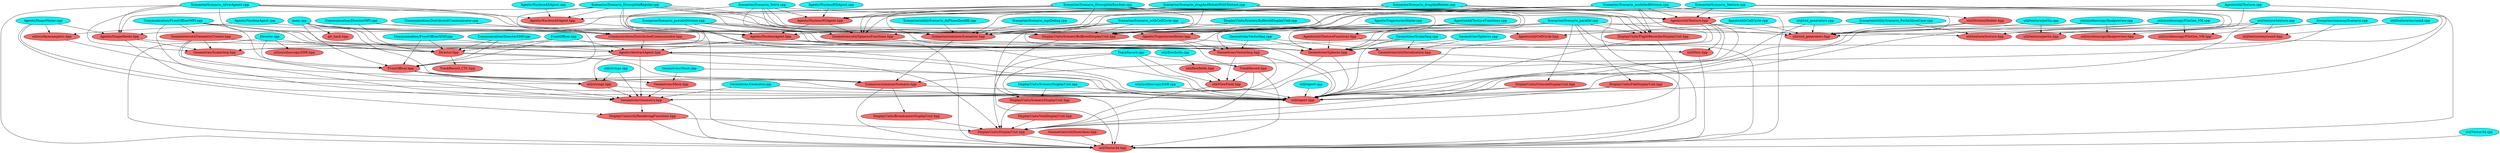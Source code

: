 digraph G {
"Agents/AbstractAgent.hpp" [label="Agents/AbstractAgent.hpp", fillcolor=indianred1, style=filled, shape=oval];
"util/strings.hpp" [label="util/strings.hpp", fillcolor=indianred1, style=filled, shape=oval];
"DisplayUnits/DisplayUnit.hpp" [label="DisplayUnits/DisplayUnit.hpp", fillcolor=indianred1, style=filled, shape=oval];
"util/report.hpp" [label="util/report.hpp", fillcolor=indianred1, style=filled, shape=oval];
"Geometries/Geometry.hpp" [label="Geometries/Geometry.hpp", fillcolor=indianred1, style=filled, shape=oval];
"FrontOfficer.hpp" [label="FrontOfficer.hpp", fillcolor=indianred1, style=filled, shape=oval];
"util/Vector3d.hpp" [label="util/Vector3d.hpp", fillcolor=indianred1, style=filled, shape=oval];
"Scenarios/common/Scenario.hpp" [label="Scenarios/common/Scenario.hpp", fillcolor=indianred1, style=filled, shape=oval];
"DisplayUnits/util/RenderingFunctions.hpp" [label="DisplayUnits/util/RenderingFunctions.hpp", fillcolor=indianred1, style=filled, shape=oval];
"Agents/Nucleus4SAgent.cpp" [label="Agents/Nucleus4SAgent.cpp", fillcolor=cyan, style=filled, shape=oval];
"Agents/Nucleus4SAgent.hpp" [label="Agents/Nucleus4SAgent.hpp", fillcolor=indianred1, style=filled, shape=oval];
"Agents/NucleusAgent.hpp" [label="Agents/NucleusAgent.hpp", fillcolor=indianred1, style=filled, shape=oval];
"Geometries/Spheres.hpp" [label="Geometries/Spheres.hpp", fillcolor=indianred1, style=filled, shape=oval];
"Agents/NucleusAgent.cpp" [label="Agents/NucleusAgent.cpp", fillcolor=cyan, style=filled, shape=oval];
"util/surfacesamplers.hpp" [label="util/surfacesamplers.hpp", fillcolor=indianred1, style=filled, shape=oval];
"Agents/NucleusNSAgent.cpp" [label="Agents/NucleusNSAgent.cpp", fillcolor=cyan, style=filled, shape=oval];
"Agents/NucleusNSAgent.hpp" [label="Agents/NucleusNSAgent.hpp", fillcolor=indianred1, style=filled, shape=oval];
"Geometries/util/SpheresFunctions.hpp" [label="Geometries/util/SpheresFunctions.hpp", fillcolor=indianred1, style=filled, shape=oval];
"Agents/ShapeHinter.cpp" [label="Agents/ShapeHinter.cpp", fillcolor=cyan, style=filled, shape=oval];
"Agents/ShapeHinter.hpp" [label="Agents/ShapeHinter.hpp", fillcolor=indianred1, style=filled, shape=oval];
"Geometries/ScalarImg.hpp" [label="Geometries/ScalarImg.hpp", fillcolor=indianred1, style=filled, shape=oval];
"Agents/TrajectoriesHinter.cpp" [label="Agents/TrajectoriesHinter.cpp", fillcolor=cyan, style=filled, shape=oval];
"Agents/TrajectoriesHinter.hpp" [label="Agents/TrajectoriesHinter.hpp", fillcolor=indianred1, style=filled, shape=oval];
"TrackRecord.hpp" [label="TrackRecord.hpp", fillcolor=indianred1, style=filled, shape=oval];
"Geometries/VectorImg.hpp" [label="Geometries/VectorImg.hpp", fillcolor=indianred1, style=filled, shape=oval];
"util/FlowField.hpp" [label="util/FlowField.hpp", fillcolor=indianred1, style=filled, shape=oval];
"Agents/util/CellCycle.cpp" [label="Agents/util/CellCycle.cpp", fillcolor=cyan, style=filled, shape=oval];
"Agents/util/CellCycle.hpp" [label="Agents/util/CellCycle.hpp", fillcolor=indianred1, style=filled, shape=oval];
"util/rnd_generators.hpp" [label="util/rnd_generators.hpp", fillcolor=indianred1, style=filled, shape=oval];
"Agents/util/Texture.cpp" [label="Agents/util/Texture.cpp", fillcolor=cyan, style=filled, shape=oval];
"util/texture/texture.hpp" [label="util/texture/texture.hpp", fillcolor=indianred1, style=filled, shape=oval];
"Agents/util/Texture.hpp" [label="Agents/util/Texture.hpp", fillcolor=indianred1, style=filled, shape=oval];
"util/Dots.hpp" [label="util/Dots.hpp", fillcolor=indianred1, style=filled, shape=oval];
"Agents/util/TextureFunctions.cpp" [label="Agents/util/TextureFunctions.cpp", fillcolor=cyan, style=filled, shape=oval];
"Agents/util/TextureFunctions.hpp" [label="Agents/util/TextureFunctions.hpp", fillcolor=indianred1, style=filled, shape=oval];
"Communication/DirectorMPI.cpp" [label="Communication/DirectorMPI.cpp", fillcolor=cyan, style=filled, shape=oval];
"Director.hpp" [label="Director.hpp", fillcolor=indianred1, style=filled, shape=oval];
"Communication/DistributedCommunicator.hpp" [label="Communication/DistributedCommunicator.hpp", fillcolor=indianred1, style=filled, shape=oval];
"TrackRecord_CTC.hpp" [label="TrackRecord_CTC.hpp", fillcolor=indianred1, style=filled, shape=oval];
"Communication/DirectorSMP.cpp" [label="Communication/DirectorSMP.cpp", fillcolor=cyan, style=filled, shape=oval];
"Communication/DistributedCommunicator.cpp" [label="Communication/DistributedCommunicator.cpp", fillcolor=cyan, style=filled, shape=oval];
"Communication/FrontOfficerMPI.cpp" [label="Communication/FrontOfficerMPI.cpp", fillcolor=cyan, style=filled, shape=oval];
"Geometries/util/GeometryCreator.hpp" [label="Geometries/util/GeometryCreator.hpp", fillcolor=indianred1, style=filled, shape=oval];
"Geometries/Mesh.hpp" [label="Geometries/Mesh.hpp", fillcolor=indianred1, style=filled, shape=oval];
"Communication/FrontOfficerSMP.cpp" [label="Communication/FrontOfficerSMP.cpp", fillcolor=cyan, style=filled, shape=oval];
"Director.cpp" [label="Director.cpp", fillcolor=cyan, style=filled, shape=oval];
"util/synthoscopy/SNR.hpp" [label="util/synthoscopy/SNR.hpp", fillcolor=indianred1, style=filled, shape=oval];
"DisplayUnits/BroadcasterDisplayUnit.hpp" [label="DisplayUnits/BroadcasterDisplayUnit.hpp", fillcolor=indianred1, style=filled, shape=oval];
"DisplayUnits/ConsoleDisplayUnit.hpp" [label="DisplayUnits/ConsoleDisplayUnit.hpp", fillcolor=indianred1, style=filled, shape=oval];
"DisplayUnits/FileDisplayUnit.hpp" [label="DisplayUnits/FileDisplayUnit.hpp", fillcolor=indianred1, style=filled, shape=oval];
"DisplayUnits/FlightRecorderDisplayUnit.hpp" [label="DisplayUnits/FlightRecorderDisplayUnit.hpp", fillcolor=indianred1, style=filled, shape=oval];
"DisplayUnits/SceneryBufferedDisplayUnit.cpp" [label="DisplayUnits/SceneryBufferedDisplayUnit.cpp", fillcolor=cyan, style=filled, shape=oval];
"DisplayUnits/SceneryBufferedDisplayUnit.hpp" [label="DisplayUnits/SceneryBufferedDisplayUnit.hpp", fillcolor=indianred1, style=filled, shape=oval];
"DisplayUnits/SceneryDisplayUnit.hpp" [label="DisplayUnits/SceneryDisplayUnit.hpp", fillcolor=indianred1, style=filled, shape=oval];
"DisplayUnits/SceneryDisplayUnit.cpp" [label="DisplayUnits/SceneryDisplayUnit.cpp", fillcolor=cyan, style=filled, shape=oval];
"DisplayUnits/VoidDisplayUnit.hpp" [label="DisplayUnits/VoidDisplayUnit.hpp", fillcolor=indianred1, style=filled, shape=oval];
"FrontOfficer.cpp" [label="FrontOfficer.cpp", fillcolor=cyan, style=filled, shape=oval];
"Geometries/Geometry.cpp" [label="Geometries/Geometry.cpp", fillcolor=cyan, style=filled, shape=oval];
"Geometries/Mesh.cpp" [label="Geometries/Mesh.cpp", fillcolor=cyan, style=filled, shape=oval];
"Geometries/ScalarImg.cpp" [label="Geometries/ScalarImg.cpp", fillcolor=cyan, style=filled, shape=oval];
"Geometries/util/Serialization.hpp" [label="Geometries/util/Serialization.hpp", fillcolor=indianred1, style=filled, shape=oval];
"Geometries/Spheres.cpp" [label="Geometries/Spheres.cpp", fillcolor=cyan, style=filled, shape=oval];
"Geometries/util/InnerAxes.hpp" [label="Geometries/util/InnerAxes.hpp", fillcolor=indianred1, style=filled, shape=oval];
"Geometries/VectorImg.cpp" [label="Geometries/VectorImg.cpp", fillcolor=cyan, style=filled, shape=oval];
"main.cpp" [label="main.cpp", fillcolor=cyan, style=filled, shape=oval];
"git_hash.hpp" [label="git_hash.hpp", fillcolor=indianred1, style=filled, shape=oval];
"Scenarios/common/Scenarios.hpp" [label="Scenarios/common/Scenarios.hpp", fillcolor=indianred1, style=filled, shape=oval];
"Scenarios/common/Scenario.cpp" [label="Scenarios/common/Scenario.cpp", fillcolor=cyan, style=filled, shape=oval];
"util/synthoscopy/finalpreview.hpp" [label="util/synthoscopy/finalpreview.hpp", fillcolor=indianred1, style=filled, shape=oval];
"util/synthoscopy/FiloGen_VM.hpp" [label="util/synthoscopy/FiloGen_VM.hpp", fillcolor=indianred1, style=filled, shape=oval];
"Scenarios/Scenario_AFewAgents.cpp" [label="Scenarios/Scenario_AFewAgents.cpp", fillcolor=cyan, style=filled, shape=oval];
"Scenarios/Scenario_dragAndRotate.cpp" [label="Scenarios/Scenario_dragAndRotate.cpp", fillcolor=cyan, style=filled, shape=oval];
"Scenarios/Scenario_dragAndRotateWithTexture.cpp" [label="Scenarios/Scenario_dragAndRotateWithTexture.cpp", fillcolor=cyan, style=filled, shape=oval];
"Scenarios/Scenario_DrosophilaRandom.cpp" [label="Scenarios/Scenario_DrosophilaRandom.cpp", fillcolor=cyan, style=filled, shape=oval];
"Scenarios/Scenario_DrosophilaRegular.cpp" [label="Scenarios/Scenario_DrosophilaRegular.cpp", fillcolor=cyan, style=filled, shape=oval];
"Scenarios/Scenario_modelledDivision.cpp" [label="Scenarios/Scenario_modelledDivision.cpp", fillcolor=cyan, style=filled, shape=oval];
"util/DivisionModels.hpp" [label="util/DivisionModels.hpp", fillcolor=indianred1, style=filled, shape=oval];
"Scenarios/Scenario_mpiDebug.cpp" [label="Scenarios/Scenario_mpiDebug.cpp", fillcolor=cyan, style=filled, shape=oval];
"Scenarios/Scenario_parallel.cpp" [label="Scenarios/Scenario_parallel.cpp", fillcolor=cyan, style=filled, shape=oval];
"Scenarios/Scenario_pseudoDivision.cpp" [label="Scenarios/Scenario_pseudoDivision.cpp", fillcolor=cyan, style=filled, shape=oval];
"Scenarios/Scenario_Tetris.cpp" [label="Scenarios/Scenario_Tetris.cpp", fillcolor=cyan, style=filled, shape=oval];
"Scenarios/Scenario_Texture.cpp" [label="Scenarios/Scenario_Texture.cpp", fillcolor=cyan, style=filled, shape=oval];
"Scenarios/Scenario_withCellCycle.cpp" [label="Scenarios/Scenario_withCellCycle.cpp", fillcolor=cyan, style=filled, shape=oval];
"Scenarios/utilityScenario_doPhaseIIandIII.cpp" [label="Scenarios/utilityScenario_doPhaseIIandIII.cpp", fillcolor=cyan, style=filled, shape=oval];
"Scenarios/utilityScenario_PerlinShowCase.cpp" [label="Scenarios/utilityScenario_PerlinShowCase.cpp", fillcolor=cyan, style=filled, shape=oval];
"TrackRecord.cpp" [label="TrackRecord.cpp", fillcolor=cyan, style=filled, shape=oval];
"util/flowfields.cpp" [label="util/flowfields.cpp", fillcolor=cyan, style=filled, shape=oval];
"util/flowfields.hpp" [label="util/flowfields.hpp", fillcolor=indianred1, style=filled, shape=oval];
"util/report.cpp" [label="util/report.cpp", fillcolor=cyan, style=filled, shape=oval];
"util/rnd_generators.cpp" [label="util/rnd_generators.cpp", fillcolor=cyan, style=filled, shape=oval];
"util/strings.cpp" [label="util/strings.cpp", fillcolor=cyan, style=filled, shape=oval];
"util/synthoscopy/FiloGen_VM.cpp" [label="util/synthoscopy/FiloGen_VM.cpp", fillcolor=cyan, style=filled, shape=oval];
"util/synthoscopy/finalpreview.cpp" [label="util/synthoscopy/finalpreview.cpp", fillcolor=cyan, style=filled, shape=oval];
"util/synthoscopy/SNR.cpp" [label="util/synthoscopy/SNR.cpp", fillcolor=cyan, style=filled, shape=oval];
"util/texture/myround.cpp" [label="util/texture/myround.cpp", fillcolor=cyan, style=filled, shape=oval];
"util/texture/myround.hpp" [label="util/texture/myround.hpp", fillcolor=indianred1, style=filled, shape=oval];
"util/texture/perlin.cpp" [label="util/texture/perlin.cpp", fillcolor=cyan, style=filled, shape=oval];
"util/texture/perlin.hpp" [label="util/texture/perlin.hpp", fillcolor=indianred1, style=filled, shape=oval];
"util/texture/texture.cpp" [label="util/texture/texture.cpp", fillcolor=cyan, style=filled, shape=oval];
"util/Vector3d.cpp" [label="util/Vector3d.cpp", fillcolor=cyan, style=filled, shape=oval];
"Agents/AbstractAgent.hpp" -> "Geometries/Geometry.hpp";
"Agents/AbstractAgent.hpp" -> "util/strings.hpp";
"Agents/AbstractAgent.hpp" -> "util/report.hpp";
"Agents/AbstractAgent.hpp" -> "DisplayUnits/DisplayUnit.hpp";
"Agents/AbstractAgent.hpp" -> "FrontOfficer.hpp";
"util/strings.hpp" -> "util/report.hpp";
"util/strings.hpp" -> "Geometries/Geometry.hpp";
"DisplayUnits/DisplayUnit.hpp" -> "util/Vector3d.hpp";
"Geometries/Geometry.hpp" -> "util/Vector3d.hpp";
"Geometries/Geometry.hpp" -> "DisplayUnits/util/RenderingFunctions.hpp";
"FrontOfficer.hpp" -> "util/report.hpp";
"FrontOfficer.hpp" -> "Scenarios/common/Scenario.hpp";
"FrontOfficer.hpp" -> "Geometries/Geometry.hpp";
"FrontOfficer.hpp" -> "util/strings.hpp";
"Scenarios/common/Scenario.hpp" -> "util/Vector3d.hpp";
"Scenarios/common/Scenario.hpp" -> "util/report.hpp";
"Scenarios/common/Scenario.hpp" -> "DisplayUnits/BroadcasterDisplayUnit.hpp";
"DisplayUnits/util/RenderingFunctions.hpp" -> "util/Vector3d.hpp";
"DisplayUnits/util/RenderingFunctions.hpp" -> "DisplayUnits/DisplayUnit.hpp";
"Agents/Nucleus4SAgent.cpp" -> "Agents/Nucleus4SAgent.hpp";
"Agents/Nucleus4SAgent.hpp" -> "Agents/NucleusAgent.hpp";
"Agents/NucleusAgent.hpp" -> "util/report.hpp";
"Agents/NucleusAgent.hpp" -> "Geometries/Spheres.hpp";
"Agents/NucleusAgent.hpp" -> "Agents/AbstractAgent.hpp";
"Geometries/Spheres.hpp" -> "util/report.hpp";
"Geometries/Spheres.hpp" -> "Geometries/Geometry.hpp";
"Agents/NucleusAgent.cpp" -> "Agents/NucleusAgent.hpp";
"Agents/NucleusAgent.cpp" -> "util/surfacesamplers.hpp";
"util/surfacesamplers.hpp" -> "Geometries/Geometry.hpp";
"Agents/NucleusNSAgent.cpp" -> "Agents/NucleusNSAgent.hpp";
"Agents/NucleusNSAgent.hpp" -> "Geometries/util/SpheresFunctions.hpp";
"Agents/NucleusNSAgent.hpp" -> "Agents/NucleusAgent.hpp";
"Geometries/util/SpheresFunctions.hpp" -> "Geometries/Spheres.hpp";
"Agents/ShapeHinter.cpp" -> "DisplayUnits/util/RenderingFunctions.hpp";
"Agents/ShapeHinter.cpp" -> "util/report.hpp";
"Agents/ShapeHinter.cpp" -> "Agents/ShapeHinter.hpp";
"Agents/ShapeHinter.cpp" -> "util/surfacesamplers.hpp";
"Agents/ShapeHinter.hpp" -> "Geometries/ScalarImg.hpp";
"Agents/ShapeHinter.hpp" -> "util/report.hpp";
"Agents/ShapeHinter.hpp" -> "Agents/AbstractAgent.hpp";
"Geometries/ScalarImg.hpp" -> "Geometries/Geometry.hpp";
"Agents/TrajectoriesHinter.cpp" -> "Agents/TrajectoriesHinter.hpp";
"Agents/TrajectoriesHinter.hpp" -> "util/report.hpp";
"Agents/TrajectoriesHinter.hpp" -> "Geometries/VectorImg.hpp";
"Agents/TrajectoriesHinter.hpp" -> "Agents/AbstractAgent.hpp";
"Agents/TrajectoriesHinter.hpp" -> "TrackRecord.hpp";
"TrackRecord.hpp" -> "util/Vector3d.hpp";
"TrackRecord.hpp" -> "DisplayUnits/DisplayUnit.hpp";
"TrackRecord.hpp" -> "util/FlowField.hpp";
"Geometries/VectorImg.hpp" -> "util/FlowField.hpp";
"Geometries/VectorImg.hpp" -> "util/report.hpp";
"Geometries/VectorImg.hpp" -> "Geometries/Geometry.hpp";
"util/FlowField.hpp" -> "util/report.hpp";
"util/FlowField.hpp" -> "DisplayUnits/DisplayUnit.hpp";
"Agents/util/CellCycle.cpp" -> "util/rnd_generators.hpp";
"Agents/util/CellCycle.cpp" -> "Agents/util/CellCycle.hpp";
"Agents/util/CellCycle.hpp" -> "util/report.hpp";
"Agents/util/Texture.cpp" -> "Agents/util/Texture.hpp";
"Agents/util/Texture.cpp" -> "util/report.hpp";
"Agents/util/Texture.cpp" -> "util/texture/texture.hpp";
"Agents/util/Texture.hpp" -> "Geometries/Geometry.hpp";
"Agents/util/Texture.hpp" -> "util/Dots.hpp";
"Agents/util/Texture.hpp" -> "util/report.hpp";
"Agents/util/Texture.hpp" -> "Geometries/Spheres.hpp";
"Agents/util/Texture.hpp" -> "Geometries/util/SpheresFunctions.hpp";
"Agents/util/Texture.hpp" -> "util/rnd_generators.hpp";
"util/Dots.hpp" -> "util/Vector3d.hpp";
"Agents/util/TextureFunctions.cpp" -> "Agents/util/TextureFunctions.hpp";
"Agents/util/TextureFunctions.cpp" -> "Geometries/Spheres.hpp";
"Agents/util/TextureFunctions.hpp" -> "util/Dots.hpp";
"Agents/util/TextureFunctions.hpp" -> "Geometries/Spheres.hpp";
"Communication/DirectorMPI.cpp" -> "Director.hpp";
"Communication/DirectorMPI.cpp" -> "FrontOfficer.hpp";
"Communication/DirectorMPI.cpp" -> "Communication/DistributedCommunicator.hpp";
"Director.hpp" -> "util/report.hpp";
"Director.hpp" -> "Scenarios/common/Scenario.hpp";
"Director.hpp" -> "TrackRecord_CTC.hpp";
"Communication/DistributedCommunicator.hpp" -> "util/report.hpp";
"Communication/DistributedCommunicator.hpp" -> "Agents/AbstractAgent.hpp";
"Communication/DirectorSMP.cpp" -> "Director.hpp";
"Communication/DirectorSMP.cpp" -> "FrontOfficer.hpp";
"Communication/DistributedCommunicator.cpp" -> "Communication/DistributedCommunicator.hpp";
"Communication/FrontOfficerMPI.cpp" -> "Agents/AbstractAgent.hpp";
"Communication/FrontOfficerMPI.cpp" -> "util/strings.hpp";
"Communication/FrontOfficerMPI.cpp" -> "Director.hpp";
"Communication/FrontOfficerMPI.cpp" -> "Communication/DistributedCommunicator.hpp";
"Communication/FrontOfficerMPI.cpp" -> "Geometries/util/GeometryCreator.hpp";
"Communication/FrontOfficerMPI.cpp" -> "FrontOfficer.hpp";
"Geometries/util/GeometryCreator.hpp" -> "Geometries/Geometry.hpp";
"Geometries/util/GeometryCreator.hpp" -> "Geometries/ScalarImg.hpp";
"Geometries/util/GeometryCreator.hpp" -> "Geometries/Spheres.hpp";
"Geometries/util/GeometryCreator.hpp" -> "Geometries/VectorImg.hpp";
"Geometries/util/GeometryCreator.hpp" -> "Geometries/Mesh.hpp";
"Geometries/Mesh.hpp" -> "Geometries/Geometry.hpp";
"Communication/FrontOfficerSMP.cpp" -> "Director.hpp";
"Communication/FrontOfficerSMP.cpp" -> "FrontOfficer.hpp";
"Communication/FrontOfficerSMP.cpp" -> "Agents/AbstractAgent.hpp";
"Director.cpp" -> "util/Vector3d.hpp";
"Director.cpp" -> "FrontOfficer.hpp";
"Director.cpp" -> "util/synthoscopy/SNR.hpp";
"Director.cpp" -> "Director.hpp";
"DisplayUnits/BroadcasterDisplayUnit.hpp" -> "DisplayUnits/DisplayUnit.hpp";
"DisplayUnits/ConsoleDisplayUnit.hpp" -> "util/report.hpp";
"DisplayUnits/ConsoleDisplayUnit.hpp" -> "DisplayUnits/DisplayUnit.hpp";
"DisplayUnits/FileDisplayUnit.hpp" -> "util/report.hpp";
"DisplayUnits/FileDisplayUnit.hpp" -> "DisplayUnits/DisplayUnit.hpp";
"DisplayUnits/FlightRecorderDisplayUnit.hpp" -> "util/report.hpp";
"DisplayUnits/FlightRecorderDisplayUnit.hpp" -> "DisplayUnits/DisplayUnit.hpp";
"DisplayUnits/SceneryBufferedDisplayUnit.cpp" -> "DisplayUnits/SceneryBufferedDisplayUnit.hpp";
"DisplayUnits/SceneryBufferedDisplayUnit.hpp" -> "DisplayUnits/SceneryDisplayUnit.hpp";
"DisplayUnits/SceneryDisplayUnit.hpp" -> "DisplayUnits/DisplayUnit.hpp";
"DisplayUnits/SceneryDisplayUnit.cpp" -> "DisplayUnits/SceneryDisplayUnit.hpp";
"DisplayUnits/SceneryDisplayUnit.cpp" -> "util/report.hpp";
"DisplayUnits/VoidDisplayUnit.hpp" -> "DisplayUnits/DisplayUnit.hpp";
"FrontOfficer.cpp" -> "Director.hpp";
"FrontOfficer.cpp" -> "FrontOfficer.hpp";
"FrontOfficer.cpp" -> "Agents/AbstractAgent.hpp";
"Geometries/Geometry.cpp" -> "util/report.hpp";
"Geometries/Geometry.cpp" -> "Geometries/Geometry.hpp";
"Geometries/Mesh.cpp" -> "util/report.hpp";
"Geometries/Mesh.cpp" -> "Geometries/Mesh.hpp";
"Geometries/ScalarImg.cpp" -> "Geometries/ScalarImg.hpp";
"Geometries/ScalarImg.cpp" -> "util/report.hpp";
"Geometries/ScalarImg.cpp" -> "Geometries/util/Serialization.hpp";
"Geometries/ScalarImg.cpp" -> "Geometries/Spheres.hpp";
"Geometries/util/Serialization.hpp" -> "util/Vector3d.hpp";
"Geometries/Spheres.cpp" -> "Geometries/util/Serialization.hpp";
"Geometries/Spheres.cpp" -> "Geometries/Spheres.hpp";
"Geometries/util/InnerAxes.hpp" -> "util/Vector3d.hpp";
"Geometries/VectorImg.cpp" -> "Geometries/util/Serialization.hpp";
"Geometries/VectorImg.cpp" -> "Geometries/VectorImg.hpp";
"Geometries/VectorImg.cpp" -> "Geometries/Spheres.hpp";
"main.cpp" -> "Director.hpp";
"main.cpp" -> "Scenarios/common/Scenario.hpp";
"main.cpp" -> "Communication/DistributedCommunicator.hpp";
"main.cpp" -> "FrontOfficer.hpp";
"main.cpp" -> "Scenarios/common/Scenarios.hpp";
"main.cpp" -> "git_hash.hpp";
"Scenarios/common/Scenarios.hpp" -> "Scenarios/common/Scenario.hpp";
"Scenarios/common/Scenario.cpp" -> "util/synthoscopy/finalpreview.hpp";
"Scenarios/common/Scenario.cpp" -> "util/synthoscopy/FiloGen_VM.hpp";
"Scenarios/common/Scenario.cpp" -> "Scenarios/common/Scenario.hpp";
"Scenarios/Scenario_AFewAgents.cpp" -> "util/Vector3d.hpp";
"Scenarios/Scenario_AFewAgents.cpp" -> "DisplayUnits/SceneryBufferedDisplayUnit.hpp";
"Scenarios/Scenario_AFewAgents.cpp" -> "Geometries/ScalarImg.hpp";
"Scenarios/Scenario_AFewAgents.cpp" -> "Geometries/Spheres.hpp";
"Scenarios/Scenario_AFewAgents.cpp" -> "Agents/Nucleus4SAgent.hpp";
"Scenarios/Scenario_AFewAgents.cpp" -> "Agents/ShapeHinter.hpp";
"Scenarios/Scenario_AFewAgents.cpp" -> "Scenarios/common/Scenarios.hpp";
"Scenarios/Scenario_dragAndRotate.cpp" -> "util/Vector3d.hpp";
"Scenarios/Scenario_dragAndRotate.cpp" -> "DisplayUnits/SceneryBufferedDisplayUnit.hpp";
"Scenarios/Scenario_dragAndRotate.cpp" -> "Geometries/Spheres.hpp";
"Scenarios/Scenario_dragAndRotate.cpp" -> "Agents/Nucleus4SAgent.hpp";
"Scenarios/Scenario_dragAndRotate.cpp" -> "DisplayUnits/FlightRecorderDisplayUnit.hpp";
"Scenarios/Scenario_dragAndRotate.cpp" -> "Scenarios/common/Scenarios.hpp";
"Scenarios/Scenario_dragAndRotateWithTexture.cpp" -> "Agents/util/TextureFunctions.hpp";
"Scenarios/Scenario_dragAndRotateWithTexture.cpp" -> "Agents/util/Texture.hpp";
"Scenarios/Scenario_dragAndRotateWithTexture.cpp" -> "DisplayUnits/SceneryBufferedDisplayUnit.hpp";
"Scenarios/Scenario_dragAndRotateWithTexture.cpp" -> "Geometries/Spheres.hpp";
"Scenarios/Scenario_dragAndRotateWithTexture.cpp" -> "DisplayUnits/FlightRecorderDisplayUnit.hpp";
"Scenarios/Scenario_dragAndRotateWithTexture.cpp" -> "Scenarios/common/Scenarios.hpp";
"Scenarios/Scenario_dragAndRotateWithTexture.cpp" -> "Geometries/util/SpheresFunctions.hpp";
"Scenarios/Scenario_dragAndRotateWithTexture.cpp" -> "Agents/NucleusNSAgent.hpp";
"Scenarios/Scenario_DrosophilaRandom.cpp" -> "util/Vector3d.hpp";
"Scenarios/Scenario_DrosophilaRandom.cpp" -> "Agents/TrajectoriesHinter.hpp";
"Scenarios/Scenario_DrosophilaRandom.cpp" -> "DisplayUnits/SceneryBufferedDisplayUnit.hpp";
"Scenarios/Scenario_DrosophilaRandom.cpp" -> "Geometries/ScalarImg.hpp";
"Scenarios/Scenario_DrosophilaRandom.cpp" -> "Geometries/VectorImg.hpp";
"Scenarios/Scenario_DrosophilaRandom.cpp" -> "DisplayUnits/FlightRecorderDisplayUnit.hpp";
"Scenarios/Scenario_DrosophilaRandom.cpp" -> "Agents/ShapeHinter.hpp";
"Scenarios/Scenario_DrosophilaRandom.cpp" -> "Scenarios/common/Scenarios.hpp";
"Scenarios/Scenario_DrosophilaRandom.cpp" -> "Geometries/util/SpheresFunctions.hpp";
"Scenarios/Scenario_DrosophilaRandom.cpp" -> "Agents/NucleusNSAgent.hpp";
"Scenarios/Scenario_DrosophilaRandom.cpp" -> "util/rnd_generators.hpp";
"Scenarios/Scenario_DrosophilaRegular.cpp" -> "util/Vector3d.hpp";
"Scenarios/Scenario_DrosophilaRegular.cpp" -> "Agents/TrajectoriesHinter.hpp";
"Scenarios/Scenario_DrosophilaRegular.cpp" -> "DisplayUnits/SceneryBufferedDisplayUnit.hpp";
"Scenarios/Scenario_DrosophilaRegular.cpp" -> "Geometries/ScalarImg.hpp";
"Scenarios/Scenario_DrosophilaRegular.cpp" -> "Geometries/VectorImg.hpp";
"Scenarios/Scenario_DrosophilaRegular.cpp" -> "Agents/Nucleus4SAgent.hpp";
"Scenarios/Scenario_DrosophilaRegular.cpp" -> "Agents/ShapeHinter.hpp";
"Scenarios/Scenario_DrosophilaRegular.cpp" -> "Scenarios/common/Scenarios.hpp";
"Scenarios/Scenario_DrosophilaRegular.cpp" -> "Geometries/util/SpheresFunctions.hpp";
"Scenarios/Scenario_modelledDivision.cpp" -> "Agents/util/Texture.hpp";
"Scenarios/Scenario_modelledDivision.cpp" -> "DisplayUnits/SceneryBufferedDisplayUnit.hpp";
"Scenarios/Scenario_modelledDivision.cpp" -> "Geometries/Spheres.hpp";
"Scenarios/Scenario_modelledDivision.cpp" -> "DisplayUnits/FlightRecorderDisplayUnit.hpp";
"Scenarios/Scenario_modelledDivision.cpp" -> "Scenarios/common/Scenarios.hpp";
"Scenarios/Scenario_modelledDivision.cpp" -> "util/texture/texture.hpp";
"Scenarios/Scenario_modelledDivision.cpp" -> "Geometries/util/SpheresFunctions.hpp";
"Scenarios/Scenario_modelledDivision.cpp" -> "Agents/NucleusNSAgent.hpp";
"Scenarios/Scenario_modelledDivision.cpp" -> "util/DivisionModels.hpp";
"util/DivisionModels.hpp" -> "util/report.hpp";
"util/DivisionModels.hpp" -> "util/rnd_generators.hpp";
"Scenarios/Scenario_mpiDebug.cpp" -> "Scenarios/common/Scenarios.hpp";
"Scenarios/Scenario_parallel.cpp" -> "util/Vector3d.hpp";
"Scenarios/Scenario_parallel.cpp" -> "DisplayUnits/FileDisplayUnit.hpp";
"Scenarios/Scenario_parallel.cpp" -> "Agents/AbstractAgent.hpp";
"Scenarios/Scenario_parallel.cpp" -> "DisplayUnits/SceneryBufferedDisplayUnit.hpp";
"Scenarios/Scenario_parallel.cpp" -> "Geometries/Spheres.hpp";
"Scenarios/Scenario_parallel.cpp" -> "DisplayUnits/FlightRecorderDisplayUnit.hpp";
"Scenarios/Scenario_parallel.cpp" -> "Scenarios/common/Scenarios.hpp";
"Scenarios/Scenario_parallel.cpp" -> "DisplayUnits/ConsoleDisplayUnit.hpp";
"Scenarios/Scenario_parallel.cpp" -> "util/rnd_generators.hpp";
"Scenarios/Scenario_pseudoDivision.cpp" -> "util/Vector3d.hpp";
"Scenarios/Scenario_pseudoDivision.cpp" -> "DisplayUnits/SceneryBufferedDisplayUnit.hpp";
"Scenarios/Scenario_pseudoDivision.cpp" -> "Geometries/Spheres.hpp";
"Scenarios/Scenario_pseudoDivision.cpp" -> "Agents/NucleusAgent.hpp";
"Scenarios/Scenario_pseudoDivision.cpp" -> "Scenarios/common/Scenarios.hpp";
"Scenarios/Scenario_Tetris.cpp" -> "Agents/util/Texture.hpp";
"Scenarios/Scenario_Tetris.cpp" -> "DisplayUnits/SceneryBufferedDisplayUnit.hpp";
"Scenarios/Scenario_Tetris.cpp" -> "Geometries/Spheres.hpp";
"Scenarios/Scenario_Tetris.cpp" -> "Scenarios/common/Scenarios.hpp";
"Scenarios/Scenario_Tetris.cpp" -> "util/texture/texture.hpp";
"Scenarios/Scenario_Tetris.cpp" -> "Geometries/util/SpheresFunctions.hpp";
"Scenarios/Scenario_Tetris.cpp" -> "Agents/NucleusNSAgent.hpp";
"Scenarios/Scenario_Texture.cpp" -> "util/Vector3d.hpp";
"Scenarios/Scenario_Texture.cpp" -> "Agents/util/Texture.hpp";
"Scenarios/Scenario_Texture.cpp" -> "DisplayUnits/SceneryBufferedDisplayUnit.hpp";
"Scenarios/Scenario_Texture.cpp" -> "Geometries/Spheres.hpp";
"Scenarios/Scenario_Texture.cpp" -> "Agents/NucleusAgent.hpp";
"Scenarios/Scenario_Texture.cpp" -> "Scenarios/common/Scenarios.hpp";
"Scenarios/Scenario_Texture.cpp" -> "util/texture/texture.hpp";
"Scenarios/Scenario_withCellCycle.cpp" -> "util/Vector3d.hpp";
"Scenarios/Scenario_withCellCycle.cpp" -> "DisplayUnits/SceneryBufferedDisplayUnit.hpp";
"Scenarios/Scenario_withCellCycle.cpp" -> "Geometries/Spheres.hpp";
"Scenarios/Scenario_withCellCycle.cpp" -> "Agents/NucleusAgent.hpp";
"Scenarios/Scenario_withCellCycle.cpp" -> "Agents/util/CellCycle.hpp";
"Scenarios/Scenario_withCellCycle.cpp" -> "Scenarios/common/Scenarios.hpp";
"Scenarios/utilityScenario_doPhaseIIandIII.cpp" -> "Scenarios/common/Scenarios.hpp";
"Scenarios/utilityScenario_PerlinShowCase.cpp" -> "Scenarios/common/Scenarios.hpp";
"Scenarios/utilityScenario_PerlinShowCase.cpp" -> "util/texture/texture.hpp";
"TrackRecord.cpp" -> "util/Vector3d.hpp";
"TrackRecord.cpp" -> "util/FlowField.hpp";
"TrackRecord.cpp" -> "TrackRecord.hpp";
"TrackRecord.cpp" -> "util/report.hpp";
"TrackRecord.cpp" -> "DisplayUnits/DisplayUnit.hpp";
"util/flowfields.cpp" -> "util/flowfields.hpp";
"util/flowfields.hpp" -> "util/FlowField.hpp";
"util/report.cpp" -> "util/report.hpp";
"util/rnd_generators.cpp" -> "util/report.hpp";
"util/rnd_generators.cpp" -> "util/rnd_generators.hpp";
"util/strings.cpp" -> "Geometries/Geometry.hpp";
"util/strings.cpp" -> "util/strings.hpp";
"util/synthoscopy/FiloGen_VM.cpp" -> "util/report.hpp";
"util/synthoscopy/FiloGen_VM.cpp" -> "util/synthoscopy/FiloGen_VM.hpp";
"util/synthoscopy/FiloGen_VM.cpp" -> "util/rnd_generators.hpp";
"util/synthoscopy/FiloGen_VM.cpp" -> "util/texture/texture.hpp";
"util/synthoscopy/finalpreview.cpp" -> "util/synthoscopy/finalpreview.hpp";
"util/synthoscopy/finalpreview.cpp" -> "util/rnd_generators.hpp";
"util/synthoscopy/finalpreview.cpp" -> "util/report.hpp";
"util/synthoscopy/SNR.cpp" -> "util/report.hpp";
"util/texture/myround.cpp" -> "util/texture/myround.hpp";
"util/texture/perlin.cpp" -> "util/texture/perlin.hpp";
"util/texture/perlin.cpp" -> "util/rnd_generators.hpp";
"util/texture/texture.cpp" -> "util/report.hpp";
"util/texture/texture.cpp" -> "util/texture/myround.hpp";
"util/texture/texture.cpp" -> "util/texture/texture.hpp";
"util/texture/texture.cpp" -> "util/texture/perlin.hpp";
"util/texture/texture.cpp" -> "util/rnd_generators.hpp";
"util/Vector3d.cpp" -> "util/Vector3d.hpp";
}
